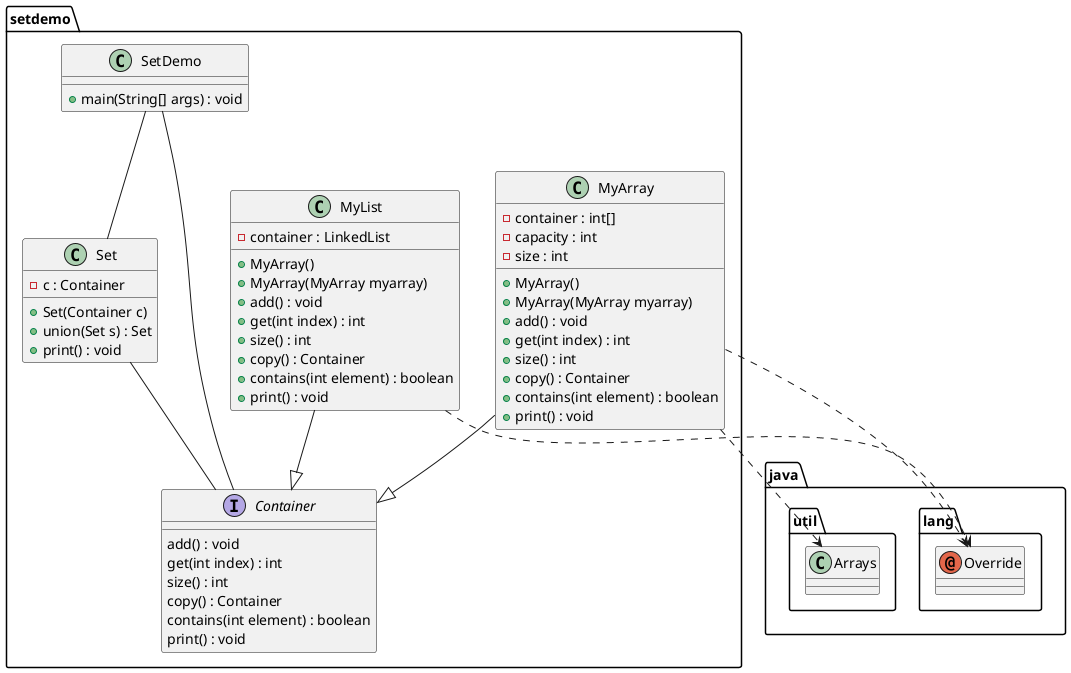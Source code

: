 @startuml
annotation java.lang.Override
class java.util.Arrays
class setdemo.MyArray {
    - container : int[]
    - capacity : int
    - size : int
    + MyArray()
    + MyArray(MyArray myarray)
    + add() : void
    + get(int index) : int
    + size() : int
    + copy() : Container
    + contains(int element) : boolean
    + print() : void
}
class setdemo.MyList {
    - container : LinkedList
    + MyArray()
    + MyArray(MyArray myarray)
    + add() : void
    + get(int index) : int
    + size() : int
    + copy() : Container
    + contains(int element) : boolean
    + print() : void
}
class setdemo.Set {
    - c : Container
    + Set(Container c)
    + union(Set s) : Set
    + print() : void
}
class setdemo.SetDemo {
    + main(String[] args) : void
}
interface setdemo.Container {
    add() : void
    get(int index) : int
    size() : int
    copy() : Container
    contains(int element) : boolean
    print() : void
}
setdemo.MyArray ..> java.lang.Override
setdemo.MyArray ..> java.util.Arrays
setdemo.MyArray --|> setdemo.Container
setdemo.MyList ..> java.lang.Override
setdemo.MyList --|> setdemo.Container
setdemo.Set -- setdemo.Container
setdemo.SetDemo -- setdemo.Container
setdemo.SetDemo -- setdemo.Set

@enduml